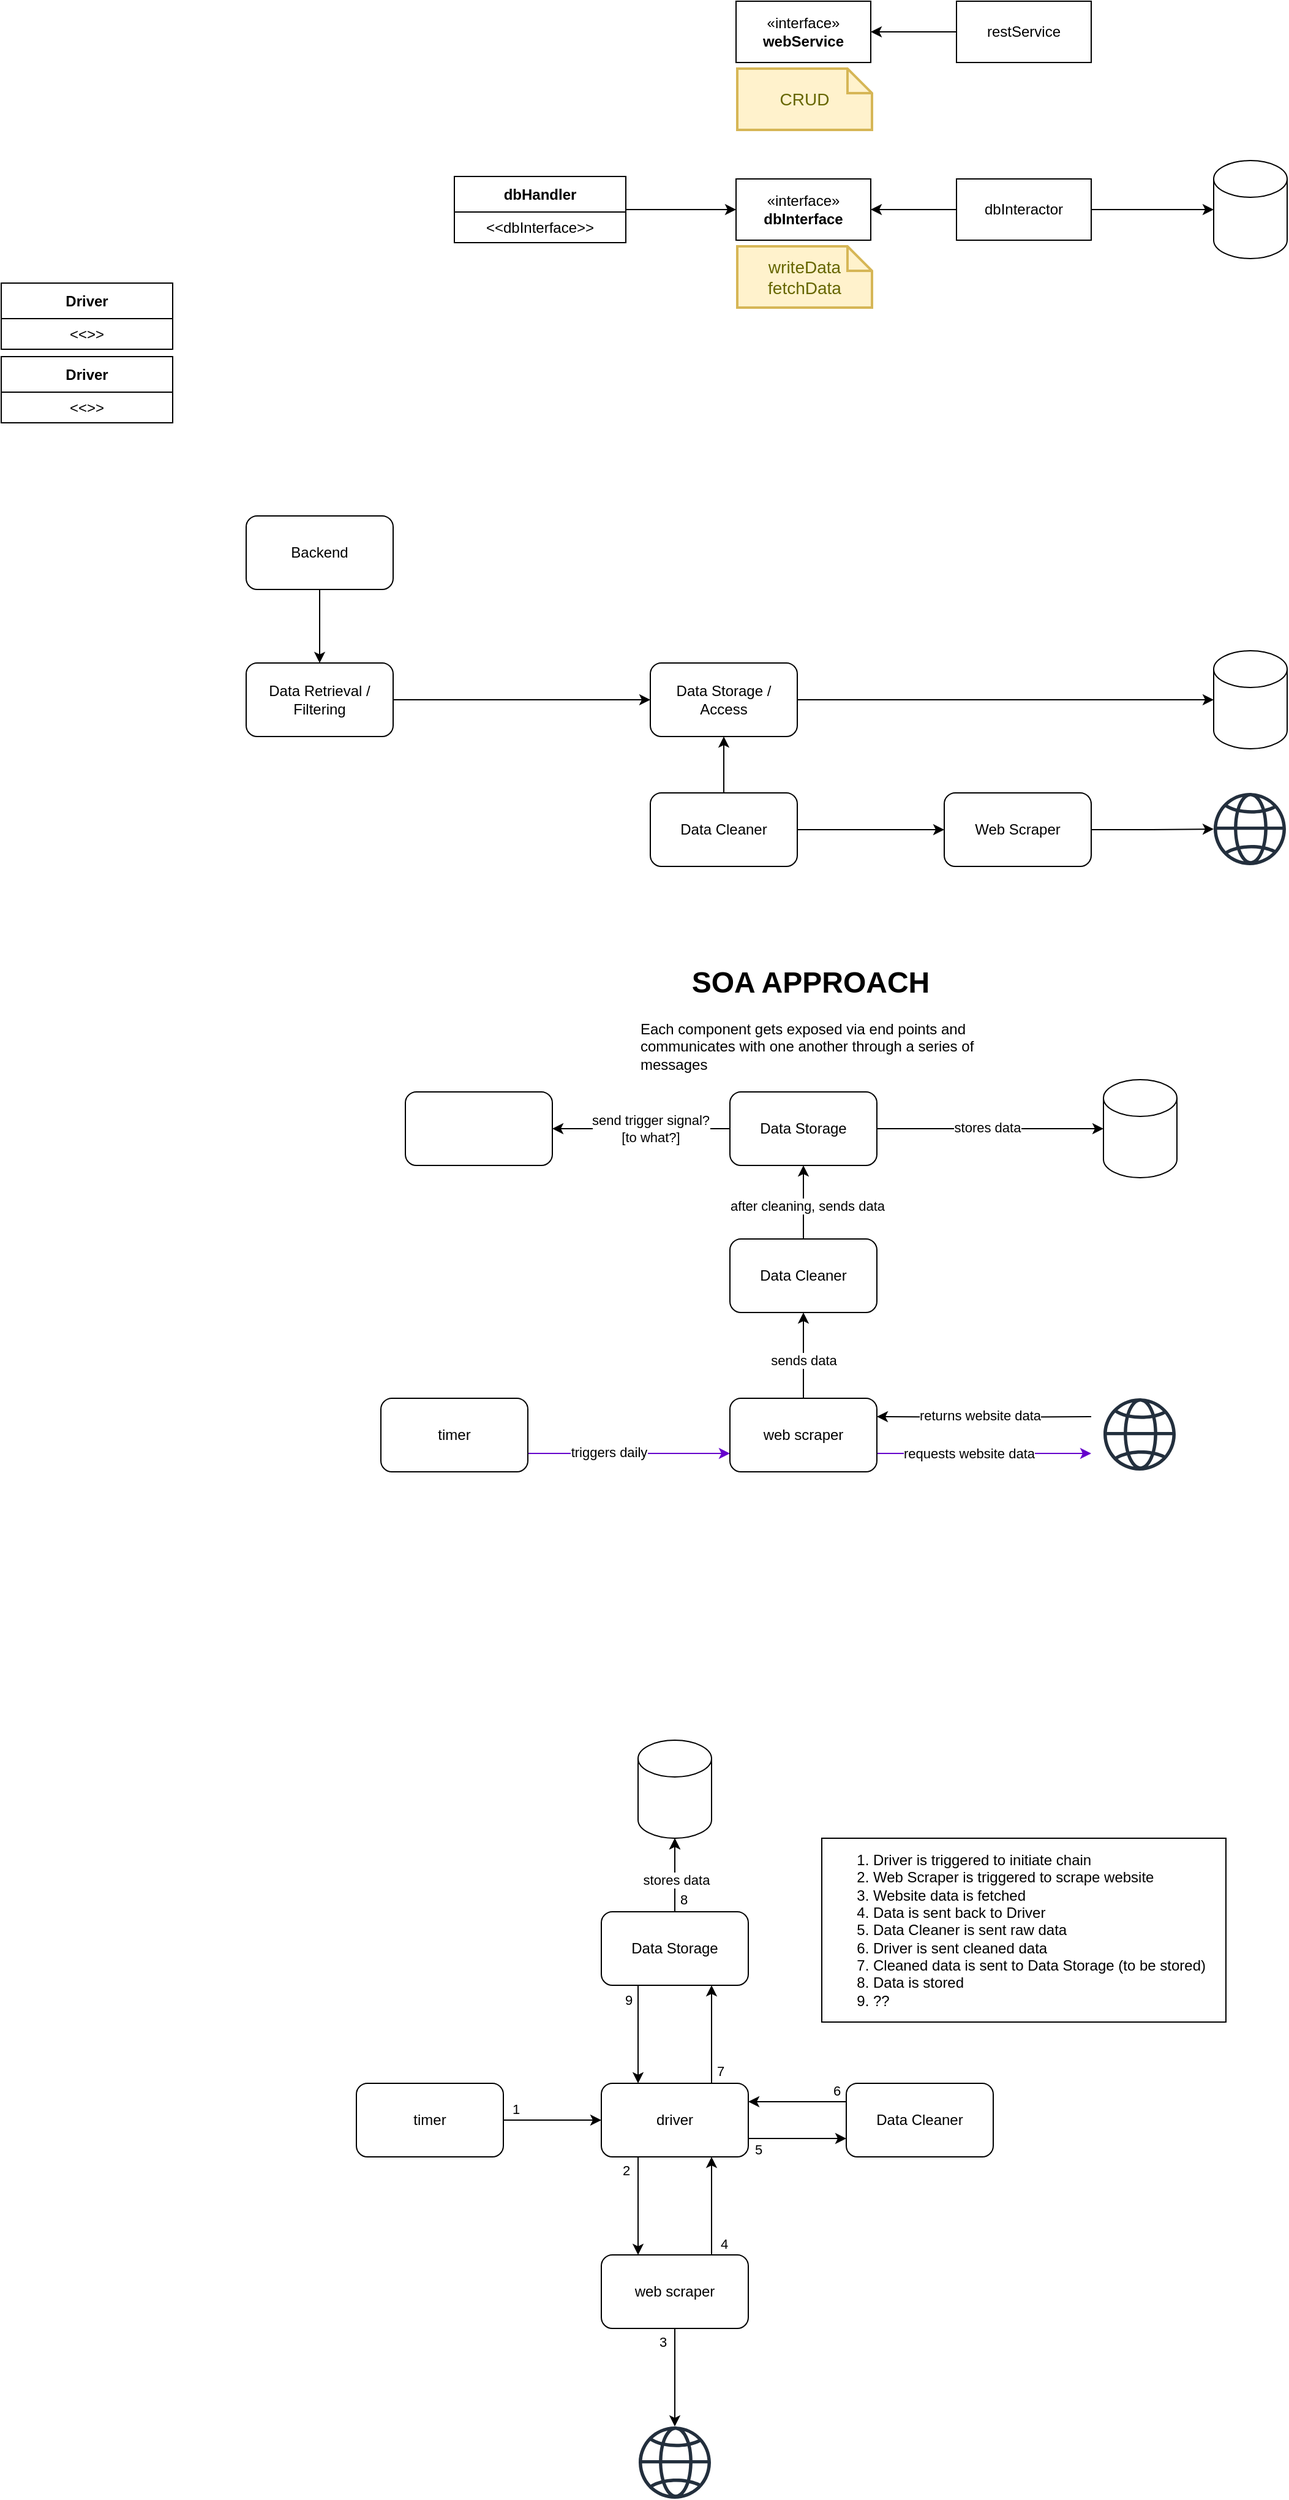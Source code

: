 <mxfile version="26.0.6" pages="3">
  <diagram name="Rough Work" id="9ZS23o5Lgt0_xyfYFd_S">
    <mxGraphModel dx="1434" dy="785" grid="1" gridSize="10" guides="1" tooltips="1" connect="1" arrows="1" fold="1" page="1" pageScale="1" pageWidth="1169" pageHeight="827" math="0" shadow="0">
      <root>
        <mxCell id="0" />
        <mxCell id="1" parent="0" />
        <mxCell id="pvLlDoTduh4TeLy9FZD7-2" value="" style="shape=cylinder3;whiteSpace=wrap;html=1;boundedLbl=1;backgroundOutline=1;size=15;" parent="1" vertex="1">
          <mxGeometry x="1020" y="200" width="60" height="80" as="geometry" />
        </mxCell>
        <mxCell id="pvLlDoTduh4TeLy9FZD7-3" value="«interface»&lt;br&gt;&lt;b&gt;dbInterface&lt;/b&gt;" style="html=1;whiteSpace=wrap;" parent="1" vertex="1">
          <mxGeometry x="630" y="215" width="110" height="50" as="geometry" />
        </mxCell>
        <mxCell id="pvLlDoTduh4TeLy9FZD7-7" style="edgeStyle=orthogonalEdgeStyle;rounded=0;orthogonalLoop=1;jettySize=auto;html=1;" parent="1" source="pvLlDoTduh4TeLy9FZD7-4" target="pvLlDoTduh4TeLy9FZD7-2" edge="1">
          <mxGeometry relative="1" as="geometry" />
        </mxCell>
        <mxCell id="pvLlDoTduh4TeLy9FZD7-8" style="edgeStyle=orthogonalEdgeStyle;rounded=0;orthogonalLoop=1;jettySize=auto;html=1;" parent="1" source="pvLlDoTduh4TeLy9FZD7-4" target="pvLlDoTduh4TeLy9FZD7-3" edge="1">
          <mxGeometry relative="1" as="geometry" />
        </mxCell>
        <mxCell id="pvLlDoTduh4TeLy9FZD7-4" value="dbInteractor" style="html=1;whiteSpace=wrap;" parent="1" vertex="1">
          <mxGeometry x="810" y="215" width="110" height="50" as="geometry" />
        </mxCell>
        <mxCell id="pvLlDoTduh4TeLy9FZD7-10" value="writeData&lt;div&gt;fetchData&lt;/div&gt;" style="shape=note;strokeWidth=2;fontSize=14;size=20;whiteSpace=wrap;html=1;fillColor=#fff2cc;strokeColor=#d6b656;fontColor=#666600;" parent="1" vertex="1">
          <mxGeometry x="631" y="270" width="110" height="50" as="geometry" />
        </mxCell>
        <mxCell id="pvLlDoTduh4TeLy9FZD7-12" value="«interface»&lt;br&gt;&lt;b&gt;webService&lt;/b&gt;" style="html=1;whiteSpace=wrap;" parent="1" vertex="1">
          <mxGeometry x="630" y="70" width="110" height="50" as="geometry" />
        </mxCell>
        <mxCell id="pvLlDoTduh4TeLy9FZD7-16" style="edgeStyle=orthogonalEdgeStyle;rounded=0;orthogonalLoop=1;jettySize=auto;html=1;" parent="1" source="pvLlDoTduh4TeLy9FZD7-15" target="pvLlDoTduh4TeLy9FZD7-12" edge="1">
          <mxGeometry relative="1" as="geometry" />
        </mxCell>
        <mxCell id="pvLlDoTduh4TeLy9FZD7-15" value="restService" style="html=1;whiteSpace=wrap;" parent="1" vertex="1">
          <mxGeometry x="810" y="70" width="110" height="50" as="geometry" />
        </mxCell>
        <mxCell id="pvLlDoTduh4TeLy9FZD7-17" value="CRUD" style="shape=note;strokeWidth=2;fontSize=14;size=20;whiteSpace=wrap;html=1;fillColor=#fff2cc;strokeColor=#d6b656;fontColor=#666600;" parent="1" vertex="1">
          <mxGeometry x="631" y="125" width="110" height="50" as="geometry" />
        </mxCell>
        <mxCell id="wnh7JDFZamDMv24RM5yd-7" style="edgeStyle=orthogonalEdgeStyle;rounded=0;orthogonalLoop=1;jettySize=auto;html=1;entryX=0;entryY=0.5;entryDx=0;entryDy=0;" parent="1" source="wnh7JDFZamDMv24RM5yd-2" target="pvLlDoTduh4TeLy9FZD7-3" edge="1">
          <mxGeometry relative="1" as="geometry" />
        </mxCell>
        <mxCell id="wnh7JDFZamDMv24RM5yd-2" value="dbHandler" style="swimlane;fontStyle=1;align=center;verticalAlign=middle;childLayout=stackLayout;horizontal=1;startSize=29;horizontalStack=0;resizeParent=1;resizeParentMax=0;resizeLast=0;collapsible=0;marginBottom=0;html=1;whiteSpace=wrap;" parent="1" vertex="1">
          <mxGeometry x="400" y="213" width="140" height="54" as="geometry" />
        </mxCell>
        <mxCell id="wnh7JDFZamDMv24RM5yd-3" value="&amp;lt;&amp;lt;dbInterface&amp;gt;&amp;gt;" style="text;html=1;strokeColor=none;fillColor=none;align=center;verticalAlign=middle;spacingLeft=4;spacingRight=4;overflow=hidden;rotatable=0;points=[[0,0.5],[1,0.5]];portConstraint=eastwest;whiteSpace=wrap;" parent="wnh7JDFZamDMv24RM5yd-2" vertex="1">
          <mxGeometry y="29" width="140" height="25" as="geometry" />
        </mxCell>
        <mxCell id="wnh7JDFZamDMv24RM5yd-8" value="Driver" style="swimlane;fontStyle=1;align=center;verticalAlign=middle;childLayout=stackLayout;horizontal=1;startSize=29;horizontalStack=0;resizeParent=1;resizeParentMax=0;resizeLast=0;collapsible=0;marginBottom=0;html=1;whiteSpace=wrap;" parent="1" vertex="1">
          <mxGeometry x="30" y="360" width="140" height="54" as="geometry" />
        </mxCell>
        <mxCell id="wnh7JDFZamDMv24RM5yd-9" value="&amp;lt;&amp;lt;&amp;gt;&amp;gt;" style="text;html=1;strokeColor=none;fillColor=none;align=center;verticalAlign=middle;spacingLeft=4;spacingRight=4;overflow=hidden;rotatable=0;points=[[0,0.5],[1,0.5]];portConstraint=eastwest;whiteSpace=wrap;" parent="wnh7JDFZamDMv24RM5yd-8" vertex="1">
          <mxGeometry y="29" width="140" height="25" as="geometry" />
        </mxCell>
        <mxCell id="wnh7JDFZamDMv24RM5yd-11" value="Driver" style="swimlane;fontStyle=1;align=center;verticalAlign=middle;childLayout=stackLayout;horizontal=1;startSize=29;horizontalStack=0;resizeParent=1;resizeParentMax=0;resizeLast=0;collapsible=0;marginBottom=0;html=1;whiteSpace=wrap;" parent="1" vertex="1">
          <mxGeometry x="30" y="300" width="140" height="54" as="geometry" />
        </mxCell>
        <mxCell id="wnh7JDFZamDMv24RM5yd-12" value="&amp;lt;&amp;lt;&amp;gt;&amp;gt;" style="text;html=1;strokeColor=none;fillColor=none;align=center;verticalAlign=middle;spacingLeft=4;spacingRight=4;overflow=hidden;rotatable=0;points=[[0,0.5],[1,0.5]];portConstraint=eastwest;whiteSpace=wrap;" parent="wnh7JDFZamDMv24RM5yd-11" vertex="1">
          <mxGeometry y="29" width="140" height="25" as="geometry" />
        </mxCell>
        <mxCell id="wnh7JDFZamDMv24RM5yd-15" style="edgeStyle=orthogonalEdgeStyle;rounded=0;orthogonalLoop=1;jettySize=auto;html=1;" parent="1" source="wnh7JDFZamDMv24RM5yd-13" target="wnh7JDFZamDMv24RM5yd-14" edge="1">
          <mxGeometry relative="1" as="geometry" />
        </mxCell>
        <mxCell id="wnh7JDFZamDMv24RM5yd-13" value="Web Scraper" style="rounded=1;whiteSpace=wrap;html=1;" parent="1" vertex="1">
          <mxGeometry x="800" y="716" width="120" height="60" as="geometry" />
        </mxCell>
        <mxCell id="wnh7JDFZamDMv24RM5yd-14" value="" style="sketch=0;outlineConnect=0;fontColor=#232F3E;gradientColor=none;fillColor=#232F3D;strokeColor=none;dashed=0;verticalLabelPosition=bottom;verticalAlign=top;align=center;html=1;fontSize=12;fontStyle=0;aspect=fixed;pointerEvents=1;shape=mxgraph.aws4.globe;" parent="1" vertex="1">
          <mxGeometry x="1020" y="716" width="59" height="59" as="geometry" />
        </mxCell>
        <mxCell id="wnh7JDFZamDMv24RM5yd-18" style="edgeStyle=orthogonalEdgeStyle;rounded=0;orthogonalLoop=1;jettySize=auto;html=1;" parent="1" source="wnh7JDFZamDMv24RM5yd-16" target="wnh7JDFZamDMv24RM5yd-13" edge="1">
          <mxGeometry relative="1" as="geometry" />
        </mxCell>
        <mxCell id="wnh7JDFZamDMv24RM5yd-29" style="edgeStyle=orthogonalEdgeStyle;rounded=0;orthogonalLoop=1;jettySize=auto;html=1;" parent="1" source="wnh7JDFZamDMv24RM5yd-16" target="wnh7JDFZamDMv24RM5yd-19" edge="1">
          <mxGeometry relative="1" as="geometry" />
        </mxCell>
        <mxCell id="wnh7JDFZamDMv24RM5yd-16" value="Data Cleaner" style="rounded=1;whiteSpace=wrap;html=1;" parent="1" vertex="1">
          <mxGeometry x="560" y="716" width="120" height="60" as="geometry" />
        </mxCell>
        <mxCell id="wnh7JDFZamDMv24RM5yd-21" style="edgeStyle=orthogonalEdgeStyle;rounded=0;orthogonalLoop=1;jettySize=auto;html=1;" parent="1" source="wnh7JDFZamDMv24RM5yd-19" target="wnh7JDFZamDMv24RM5yd-20" edge="1">
          <mxGeometry relative="1" as="geometry" />
        </mxCell>
        <mxCell id="wnh7JDFZamDMv24RM5yd-19" value="Data Storage / Access" style="rounded=1;whiteSpace=wrap;html=1;" parent="1" vertex="1">
          <mxGeometry x="560" y="610" width="120" height="60" as="geometry" />
        </mxCell>
        <mxCell id="wnh7JDFZamDMv24RM5yd-20" value="" style="shape=cylinder3;whiteSpace=wrap;html=1;boundedLbl=1;backgroundOutline=1;size=15;" parent="1" vertex="1">
          <mxGeometry x="1020" y="600" width="60" height="80" as="geometry" />
        </mxCell>
        <mxCell id="wnh7JDFZamDMv24RM5yd-27" style="edgeStyle=orthogonalEdgeStyle;rounded=0;orthogonalLoop=1;jettySize=auto;html=1;" parent="1" source="wnh7JDFZamDMv24RM5yd-23" target="wnh7JDFZamDMv24RM5yd-19" edge="1">
          <mxGeometry relative="1" as="geometry" />
        </mxCell>
        <mxCell id="wnh7JDFZamDMv24RM5yd-23" value="Data Retrieval / Filtering" style="rounded=1;whiteSpace=wrap;html=1;" parent="1" vertex="1">
          <mxGeometry x="230" y="610" width="120" height="60" as="geometry" />
        </mxCell>
        <mxCell id="wnh7JDFZamDMv24RM5yd-30" style="edgeStyle=orthogonalEdgeStyle;rounded=0;orthogonalLoop=1;jettySize=auto;html=1;" parent="1" source="wnh7JDFZamDMv24RM5yd-25" target="wnh7JDFZamDMv24RM5yd-23" edge="1">
          <mxGeometry relative="1" as="geometry" />
        </mxCell>
        <mxCell id="wnh7JDFZamDMv24RM5yd-25" value="Backend" style="rounded=1;whiteSpace=wrap;html=1;" parent="1" vertex="1">
          <mxGeometry x="230" y="490" width="120" height="60" as="geometry" />
        </mxCell>
        <mxCell id="UjPhsIryTEoFKaCqV9-1-13" style="edgeStyle=orthogonalEdgeStyle;rounded=0;orthogonalLoop=1;jettySize=auto;html=1;exitX=1;exitY=0.75;exitDx=0;exitDy=0;entryX=0;entryY=0.75;entryDx=0;entryDy=0;strokeColor=#6600CC;" parent="1" source="UjPhsIryTEoFKaCqV9-1-1" target="UjPhsIryTEoFKaCqV9-1-2" edge="1">
          <mxGeometry relative="1" as="geometry" />
        </mxCell>
        <mxCell id="UjPhsIryTEoFKaCqV9-1-14" value="triggers daily" style="edgeLabel;html=1;align=center;verticalAlign=middle;resizable=0;points=[];" parent="UjPhsIryTEoFKaCqV9-1-13" vertex="1" connectable="0">
          <mxGeometry x="-0.2" y="-1" relative="1" as="geometry">
            <mxPoint y="-2" as="offset" />
          </mxGeometry>
        </mxCell>
        <mxCell id="UjPhsIryTEoFKaCqV9-1-1" value="timer" style="rounded=1;whiteSpace=wrap;html=1;" parent="1" vertex="1">
          <mxGeometry x="340" y="1210" width="120" height="60" as="geometry" />
        </mxCell>
        <mxCell id="UjPhsIryTEoFKaCqV9-1-9" style="edgeStyle=orthogonalEdgeStyle;rounded=0;orthogonalLoop=1;jettySize=auto;html=1;exitX=1;exitY=0.75;exitDx=0;exitDy=0;strokeColor=#6600CC;" parent="1" source="UjPhsIryTEoFKaCqV9-1-2" edge="1">
          <mxGeometry relative="1" as="geometry">
            <mxPoint x="920" y="1255" as="targetPoint" />
          </mxGeometry>
        </mxCell>
        <mxCell id="UjPhsIryTEoFKaCqV9-1-10" value="&lt;span style=&quot;color: rgba(0, 0, 0, 0); font-family: monospace; font-size: 0px; text-align: start; background-color: rgb(251, 251, 251);&quot;&gt;%3CmxGraphModel%3E%3Croot%3E%3CmxCell%20id%3D%220%22%2F%3E%3CmxCell%20id%3D%221%22%20parent%3D%220%22%2F%3E%3CmxCell%20id%3D%222%22%20value%3D%22fetched%20data%20from%20website%22%20style%3D%22edgeLabel%3Bhtml%3D1%3Balign%3Dcenter%3BverticalAlign%3Dmiddle%3Bresizable%3D0%3Bpoints%3D%5B%5D%3B%22%20vertex%3D%221%22%20connectable%3D%220%22%20parent%3D%221%22%3E%3CmxGeometry%20x%3D%22792%22%20y%3D%22951%22%20as%3D%22geometry%22%2F%3E%3C%2FmxCell%3E%3C%2Froot%3E%3C%2FmxGraphModel%3E&lt;/span&gt;" style="edgeLabel;html=1;align=center;verticalAlign=middle;resizable=0;points=[];" parent="UjPhsIryTEoFKaCqV9-1-9" vertex="1" connectable="0">
          <mxGeometry x="-0.111" y="-1" relative="1" as="geometry">
            <mxPoint as="offset" />
          </mxGeometry>
        </mxCell>
        <mxCell id="UjPhsIryTEoFKaCqV9-1-11" value="requests website data" style="edgeLabel;html=1;align=center;verticalAlign=middle;resizable=0;points=[];" parent="UjPhsIryTEoFKaCqV9-1-9" vertex="1" connectable="0">
          <mxGeometry x="-0.145" y="-2" relative="1" as="geometry">
            <mxPoint y="-2" as="offset" />
          </mxGeometry>
        </mxCell>
        <mxCell id="UjPhsIryTEoFKaCqV9-1-16" style="edgeStyle=orthogonalEdgeStyle;rounded=0;orthogonalLoop=1;jettySize=auto;html=1;entryX=0.5;entryY=1;entryDx=0;entryDy=0;" parent="1" source="UjPhsIryTEoFKaCqV9-1-2" target="UjPhsIryTEoFKaCqV9-1-15" edge="1">
          <mxGeometry relative="1" as="geometry" />
        </mxCell>
        <mxCell id="UjPhsIryTEoFKaCqV9-1-17" value="sends data" style="edgeLabel;html=1;align=center;verticalAlign=middle;resizable=0;points=[];" parent="UjPhsIryTEoFKaCqV9-1-16" vertex="1" connectable="0">
          <mxGeometry x="-0.2" y="-1" relative="1" as="geometry">
            <mxPoint x="-1" y="-3" as="offset" />
          </mxGeometry>
        </mxCell>
        <mxCell id="UjPhsIryTEoFKaCqV9-1-2" value="web scraper" style="rounded=1;whiteSpace=wrap;html=1;" parent="1" vertex="1">
          <mxGeometry x="625" y="1210" width="120" height="60" as="geometry" />
        </mxCell>
        <mxCell id="UjPhsIryTEoFKaCqV9-1-8" style="edgeStyle=orthogonalEdgeStyle;rounded=0;orthogonalLoop=1;jettySize=auto;html=1;entryX=1;entryY=0.25;entryDx=0;entryDy=0;" parent="1" target="UjPhsIryTEoFKaCqV9-1-2" edge="1">
          <mxGeometry relative="1" as="geometry">
            <mxPoint x="920" y="1225" as="sourcePoint" />
          </mxGeometry>
        </mxCell>
        <mxCell id="UjPhsIryTEoFKaCqV9-1-12" value="returns website data" style="edgeLabel;html=1;align=center;verticalAlign=middle;resizable=0;points=[];" parent="UjPhsIryTEoFKaCqV9-1-8" vertex="1" connectable="0">
          <mxGeometry x="0.031" y="-1" relative="1" as="geometry">
            <mxPoint x="-1" as="offset" />
          </mxGeometry>
        </mxCell>
        <mxCell id="UjPhsIryTEoFKaCqV9-1-5" value="" style="sketch=0;outlineConnect=0;fontColor=#232F3E;gradientColor=none;fillColor=#232F3D;strokeColor=none;dashed=0;verticalLabelPosition=bottom;verticalAlign=top;align=center;html=1;fontSize=12;fontStyle=0;aspect=fixed;pointerEvents=1;shape=mxgraph.aws4.globe;" parent="1" vertex="1">
          <mxGeometry x="930" y="1210" width="59" height="59" as="geometry" />
        </mxCell>
        <mxCell id="UjPhsIryTEoFKaCqV9-1-19" style="edgeStyle=orthogonalEdgeStyle;rounded=0;orthogonalLoop=1;jettySize=auto;html=1;" parent="1" source="UjPhsIryTEoFKaCqV9-1-15" target="UjPhsIryTEoFKaCqV9-1-18" edge="1">
          <mxGeometry relative="1" as="geometry" />
        </mxCell>
        <mxCell id="UjPhsIryTEoFKaCqV9-1-20" value="after cleaning, sends data" style="edgeLabel;html=1;align=center;verticalAlign=middle;resizable=0;points=[];" parent="UjPhsIryTEoFKaCqV9-1-19" vertex="1" connectable="0">
          <mxGeometry x="-0.1" y="-3" relative="1" as="geometry">
            <mxPoint as="offset" />
          </mxGeometry>
        </mxCell>
        <mxCell id="UjPhsIryTEoFKaCqV9-1-15" value="Data Cleaner" style="rounded=1;whiteSpace=wrap;html=1;" parent="1" vertex="1">
          <mxGeometry x="625" y="1080" width="120" height="60" as="geometry" />
        </mxCell>
        <mxCell id="UjPhsIryTEoFKaCqV9-1-25" style="edgeStyle=orthogonalEdgeStyle;rounded=0;orthogonalLoop=1;jettySize=auto;html=1;" parent="1" source="UjPhsIryTEoFKaCqV9-1-18" target="UjPhsIryTEoFKaCqV9-1-24" edge="1">
          <mxGeometry relative="1" as="geometry" />
        </mxCell>
        <mxCell id="UjPhsIryTEoFKaCqV9-1-26" value="send trigger signal?&lt;div&gt;[to what?]&lt;/div&gt;" style="edgeLabel;html=1;align=center;verticalAlign=middle;resizable=0;points=[];" parent="UjPhsIryTEoFKaCqV9-1-25" vertex="1" connectable="0">
          <mxGeometry x="0.172" y="-1" relative="1" as="geometry">
            <mxPoint x="20" y="1" as="offset" />
          </mxGeometry>
        </mxCell>
        <mxCell id="UjPhsIryTEoFKaCqV9-1-18" value="Data Storage" style="rounded=1;whiteSpace=wrap;html=1;" parent="1" vertex="1">
          <mxGeometry x="625" y="960" width="120" height="60" as="geometry" />
        </mxCell>
        <mxCell id="UjPhsIryTEoFKaCqV9-1-21" value="" style="shape=cylinder3;whiteSpace=wrap;html=1;boundedLbl=1;backgroundOutline=1;size=15;" parent="1" vertex="1">
          <mxGeometry x="930" y="950" width="60" height="80" as="geometry" />
        </mxCell>
        <mxCell id="UjPhsIryTEoFKaCqV9-1-22" style="edgeStyle=orthogonalEdgeStyle;rounded=0;orthogonalLoop=1;jettySize=auto;html=1;entryX=0;entryY=0.5;entryDx=0;entryDy=0;entryPerimeter=0;" parent="1" source="UjPhsIryTEoFKaCqV9-1-18" target="UjPhsIryTEoFKaCqV9-1-21" edge="1">
          <mxGeometry relative="1" as="geometry" />
        </mxCell>
        <mxCell id="UjPhsIryTEoFKaCqV9-1-23" value="stores data" style="edgeLabel;html=1;align=center;verticalAlign=middle;resizable=0;points=[];" parent="UjPhsIryTEoFKaCqV9-1-22" vertex="1" connectable="0">
          <mxGeometry x="-0.178" y="-1" relative="1" as="geometry">
            <mxPoint x="14" y="-2" as="offset" />
          </mxGeometry>
        </mxCell>
        <mxCell id="UjPhsIryTEoFKaCqV9-1-24" value="" style="rounded=1;whiteSpace=wrap;html=1;" parent="1" vertex="1">
          <mxGeometry x="360" y="960" width="120" height="60" as="geometry" />
        </mxCell>
        <mxCell id="UjPhsIryTEoFKaCqV9-1-30" value="&lt;h1 style=&quot;text-align: center; margin-top: 0px;&quot;&gt;&lt;span style=&quot;background-color: transparent; color: light-dark(rgb(0, 0, 0), rgb(255, 255, 255));&quot;&gt;SOA APPROACH&lt;/span&gt;&lt;/h1&gt;&lt;div&gt;&lt;span style=&quot;background-color: transparent; color: light-dark(rgb(0, 0, 0), rgb(255, 255, 255));&quot;&gt;Each component gets exposed via end points and communicates with one another through a series of messages&lt;/span&gt;&lt;/div&gt;" style="text;html=1;whiteSpace=wrap;overflow=hidden;rounded=0;" parent="1" vertex="1">
          <mxGeometry x="550" y="850" width="280" height="100" as="geometry" />
        </mxCell>
        <mxCell id="8GGnZ0VSAucIYuOd7a1e-26" style="edgeStyle=orthogonalEdgeStyle;rounded=0;orthogonalLoop=1;jettySize=auto;html=1;entryX=0;entryY=0.5;entryDx=0;entryDy=0;" edge="1" parent="1" source="8GGnZ0VSAucIYuOd7a1e-4" target="8GGnZ0VSAucIYuOd7a1e-24">
          <mxGeometry relative="1" as="geometry" />
        </mxCell>
        <mxCell id="8GGnZ0VSAucIYuOd7a1e-27" value="1" style="edgeLabel;html=1;align=center;verticalAlign=middle;resizable=0;points=[];" vertex="1" connectable="0" parent="8GGnZ0VSAucIYuOd7a1e-26">
          <mxGeometry x="-0.15" y="3" relative="1" as="geometry">
            <mxPoint x="-24" y="-6" as="offset" />
          </mxGeometry>
        </mxCell>
        <mxCell id="8GGnZ0VSAucIYuOd7a1e-4" value="timer" style="rounded=1;whiteSpace=wrap;html=1;" vertex="1" parent="1">
          <mxGeometry x="320" y="1769" width="120" height="60" as="geometry" />
        </mxCell>
        <mxCell id="8GGnZ0VSAucIYuOd7a1e-29" style="edgeStyle=orthogonalEdgeStyle;rounded=0;orthogonalLoop=1;jettySize=auto;html=1;exitX=0.75;exitY=0;exitDx=0;exitDy=0;entryX=0.75;entryY=1;entryDx=0;entryDy=0;" edge="1" parent="1" source="8GGnZ0VSAucIYuOd7a1e-10" target="8GGnZ0VSAucIYuOd7a1e-24">
          <mxGeometry relative="1" as="geometry" />
        </mxCell>
        <mxCell id="8GGnZ0VSAucIYuOd7a1e-35" value="4" style="edgeLabel;html=1;align=center;verticalAlign=middle;resizable=0;points=[];" vertex="1" connectable="0" parent="8GGnZ0VSAucIYuOd7a1e-29">
          <mxGeometry x="0.1" y="-1" relative="1" as="geometry">
            <mxPoint x="9" y="35" as="offset" />
          </mxGeometry>
        </mxCell>
        <mxCell id="8GGnZ0VSAucIYuOd7a1e-42" style="edgeStyle=orthogonalEdgeStyle;rounded=0;orthogonalLoop=1;jettySize=auto;html=1;" edge="1" parent="1" source="8GGnZ0VSAucIYuOd7a1e-10" target="8GGnZ0VSAucIYuOd7a1e-13">
          <mxGeometry relative="1" as="geometry" />
        </mxCell>
        <mxCell id="8GGnZ0VSAucIYuOd7a1e-45" value="3" style="edgeLabel;html=1;align=center;verticalAlign=middle;resizable=0;points=[];" vertex="1" connectable="0" parent="8GGnZ0VSAucIYuOd7a1e-42">
          <mxGeometry x="-0.1" y="-1" relative="1" as="geometry">
            <mxPoint x="-9" y="-25" as="offset" />
          </mxGeometry>
        </mxCell>
        <mxCell id="8GGnZ0VSAucIYuOd7a1e-10" value="web scraper" style="rounded=1;whiteSpace=wrap;html=1;" vertex="1" parent="1">
          <mxGeometry x="520" y="1909" width="120" height="60" as="geometry" />
        </mxCell>
        <mxCell id="8GGnZ0VSAucIYuOd7a1e-13" value="" style="sketch=0;outlineConnect=0;fontColor=#232F3E;gradientColor=none;fillColor=#232F3D;strokeColor=none;dashed=0;verticalLabelPosition=bottom;verticalAlign=top;align=center;html=1;fontSize=12;fontStyle=0;aspect=fixed;pointerEvents=1;shape=mxgraph.aws4.globe;" vertex="1" parent="1">
          <mxGeometry x="550.5" y="2049" width="59" height="59" as="geometry" />
        </mxCell>
        <mxCell id="8GGnZ0VSAucIYuOd7a1e-31" style="edgeStyle=orthogonalEdgeStyle;rounded=0;orthogonalLoop=1;jettySize=auto;html=1;exitX=0;exitY=0.25;exitDx=0;exitDy=0;entryX=1;entryY=0.25;entryDx=0;entryDy=0;" edge="1" parent="1" source="8GGnZ0VSAucIYuOd7a1e-16" target="8GGnZ0VSAucIYuOd7a1e-24">
          <mxGeometry relative="1" as="geometry" />
        </mxCell>
        <mxCell id="8GGnZ0VSAucIYuOd7a1e-38" value="6" style="edgeLabel;html=1;align=center;verticalAlign=middle;resizable=0;points=[];" vertex="1" connectable="0" parent="8GGnZ0VSAucIYuOd7a1e-31">
          <mxGeometry x="-0.725" relative="1" as="geometry">
            <mxPoint x="3" y="-9" as="offset" />
          </mxGeometry>
        </mxCell>
        <mxCell id="8GGnZ0VSAucIYuOd7a1e-16" value="Data Cleaner" style="rounded=1;whiteSpace=wrap;html=1;" vertex="1" parent="1">
          <mxGeometry x="720" y="1769" width="120" height="60" as="geometry" />
        </mxCell>
        <mxCell id="8GGnZ0VSAucIYuOd7a1e-32" style="edgeStyle=orthogonalEdgeStyle;rounded=0;orthogonalLoop=1;jettySize=auto;html=1;exitX=0.25;exitY=1;exitDx=0;exitDy=0;entryX=0.25;entryY=0;entryDx=0;entryDy=0;" edge="1" parent="1" source="8GGnZ0VSAucIYuOd7a1e-19" target="8GGnZ0VSAucIYuOd7a1e-24">
          <mxGeometry relative="1" as="geometry" />
        </mxCell>
        <mxCell id="8GGnZ0VSAucIYuOd7a1e-46" value="9" style="edgeLabel;html=1;align=center;verticalAlign=middle;resizable=0;points=[];" vertex="1" connectable="0" parent="8GGnZ0VSAucIYuOd7a1e-32">
          <mxGeometry x="-0.7" y="4" relative="1" as="geometry">
            <mxPoint x="-12" as="offset" />
          </mxGeometry>
        </mxCell>
        <mxCell id="8GGnZ0VSAucIYuOd7a1e-41" value="" style="edgeStyle=orthogonalEdgeStyle;rounded=0;orthogonalLoop=1;jettySize=auto;html=1;" edge="1" parent="1" source="8GGnZ0VSAucIYuOd7a1e-19" target="8GGnZ0VSAucIYuOd7a1e-20">
          <mxGeometry relative="1" as="geometry" />
        </mxCell>
        <mxCell id="8GGnZ0VSAucIYuOd7a1e-19" value="Data Storage" style="rounded=1;whiteSpace=wrap;html=1;" vertex="1" parent="1">
          <mxGeometry x="520" y="1629" width="120" height="60" as="geometry" />
        </mxCell>
        <mxCell id="8GGnZ0VSAucIYuOd7a1e-20" value="" style="shape=cylinder3;whiteSpace=wrap;html=1;boundedLbl=1;backgroundOutline=1;size=15;" vertex="1" parent="1">
          <mxGeometry x="550" y="1489" width="60" height="80" as="geometry" />
        </mxCell>
        <mxCell id="8GGnZ0VSAucIYuOd7a1e-21" style="edgeStyle=orthogonalEdgeStyle;rounded=0;orthogonalLoop=1;jettySize=auto;html=1;entryX=0.5;entryY=1;entryDx=0;entryDy=0;entryPerimeter=0;" edge="1" parent="1" source="8GGnZ0VSAucIYuOd7a1e-19" target="8GGnZ0VSAucIYuOd7a1e-20">
          <mxGeometry relative="1" as="geometry" />
        </mxCell>
        <mxCell id="8GGnZ0VSAucIYuOd7a1e-22" value="stores data" style="edgeLabel;html=1;align=center;verticalAlign=middle;resizable=0;points=[];" vertex="1" connectable="0" parent="8GGnZ0VSAucIYuOd7a1e-21">
          <mxGeometry x="-0.178" y="-1" relative="1" as="geometry">
            <mxPoint y="-2" as="offset" />
          </mxGeometry>
        </mxCell>
        <mxCell id="8GGnZ0VSAucIYuOd7a1e-28" style="edgeStyle=orthogonalEdgeStyle;rounded=0;orthogonalLoop=1;jettySize=auto;html=1;exitX=0.25;exitY=1;exitDx=0;exitDy=0;entryX=0.25;entryY=0;entryDx=0;entryDy=0;" edge="1" parent="1" source="8GGnZ0VSAucIYuOd7a1e-24" target="8GGnZ0VSAucIYuOd7a1e-10">
          <mxGeometry relative="1" as="geometry" />
        </mxCell>
        <mxCell id="8GGnZ0VSAucIYuOd7a1e-34" value="2" style="edgeLabel;html=1;align=center;verticalAlign=middle;resizable=0;points=[];" vertex="1" connectable="0" parent="8GGnZ0VSAucIYuOd7a1e-28">
          <mxGeometry x="-0.125" y="1" relative="1" as="geometry">
            <mxPoint x="-11" y="-24" as="offset" />
          </mxGeometry>
        </mxCell>
        <mxCell id="8GGnZ0VSAucIYuOd7a1e-30" style="edgeStyle=orthogonalEdgeStyle;rounded=0;orthogonalLoop=1;jettySize=auto;html=1;exitX=1;exitY=0.75;exitDx=0;exitDy=0;entryX=0;entryY=0.75;entryDx=0;entryDy=0;" edge="1" parent="1" source="8GGnZ0VSAucIYuOd7a1e-24" target="8GGnZ0VSAucIYuOd7a1e-16">
          <mxGeometry relative="1" as="geometry" />
        </mxCell>
        <mxCell id="8GGnZ0VSAucIYuOd7a1e-37" value="5" style="edgeLabel;html=1;align=center;verticalAlign=middle;resizable=0;points=[];" vertex="1" connectable="0" parent="8GGnZ0VSAucIYuOd7a1e-30">
          <mxGeometry x="-0.125" relative="1" as="geometry">
            <mxPoint x="-27" y="9" as="offset" />
          </mxGeometry>
        </mxCell>
        <mxCell id="8GGnZ0VSAucIYuOd7a1e-33" style="edgeStyle=orthogonalEdgeStyle;rounded=0;orthogonalLoop=1;jettySize=auto;html=1;exitX=0.75;exitY=0;exitDx=0;exitDy=0;entryX=0.75;entryY=1;entryDx=0;entryDy=0;" edge="1" parent="1" source="8GGnZ0VSAucIYuOd7a1e-24" target="8GGnZ0VSAucIYuOd7a1e-19">
          <mxGeometry relative="1" as="geometry" />
        </mxCell>
        <mxCell id="8GGnZ0VSAucIYuOd7a1e-39" value="7" style="edgeLabel;html=1;align=center;verticalAlign=middle;resizable=0;points=[];" vertex="1" connectable="0" parent="8GGnZ0VSAucIYuOd7a1e-33">
          <mxGeometry x="-0.6" y="1" relative="1" as="geometry">
            <mxPoint x="8" y="6" as="offset" />
          </mxGeometry>
        </mxCell>
        <mxCell id="8GGnZ0VSAucIYuOd7a1e-24" value="driver" style="rounded=1;whiteSpace=wrap;html=1;" vertex="1" parent="1">
          <mxGeometry x="520" y="1769" width="120" height="60" as="geometry" />
        </mxCell>
        <mxCell id="8GGnZ0VSAucIYuOd7a1e-40" value="8" style="edgeLabel;html=1;align=center;verticalAlign=middle;resizable=0;points=[];" vertex="1" connectable="0" parent="1">
          <mxGeometry x="677" y="1688" as="geometry">
            <mxPoint x="-90" y="-69" as="offset" />
          </mxGeometry>
        </mxCell>
        <mxCell id="8GGnZ0VSAucIYuOd7a1e-44" value="&lt;ol&gt;&lt;li&gt;Driver is triggered to initiate chain&amp;nbsp;&lt;/li&gt;&lt;li&gt;Web Scraper is triggered to scrape website&lt;/li&gt;&lt;li&gt;Website data is fetched&lt;/li&gt;&lt;li&gt;Data is sent back to Driver&lt;/li&gt;&lt;li&gt;Data Cleaner is sent raw data&lt;/li&gt;&lt;li&gt;Driver is sent cleaned data&lt;/li&gt;&lt;li&gt;Cleaned data is sent to Data Storage (to be stored)&lt;/li&gt;&lt;li&gt;Data is stored&lt;/li&gt;&lt;li&gt;??&lt;/li&gt;&lt;/ol&gt;" style="rounded=0;whiteSpace=wrap;html=1;align=left;" vertex="1" parent="1">
          <mxGeometry x="700" y="1569" width="330" height="150" as="geometry" />
        </mxCell>
      </root>
    </mxGraphModel>
  </diagram>
  <diagram id="vUYAvi8ifyKZbKoWV5UL" name="Component Diagram">
    <mxGraphModel dx="1434" dy="-42" grid="1" gridSize="10" guides="1" tooltips="1" connect="1" arrows="1" fold="1" page="1" pageScale="1" pageWidth="1169" pageHeight="827" math="0" shadow="0">
      <root>
        <mxCell id="0" />
        <mxCell id="1" parent="0" />
        <mxCell id="Am3y6pYVecC6CG690NjN-1" style="edgeStyle=orthogonalEdgeStyle;rounded=0;orthogonalLoop=1;jettySize=auto;html=1;entryX=0;entryY=0.5;entryDx=0;entryDy=0;" edge="1" parent="1" source="Am3y6pYVecC6CG690NjN-3" target="Am3y6pYVecC6CG690NjN-26">
          <mxGeometry relative="1" as="geometry" />
        </mxCell>
        <mxCell id="Am3y6pYVecC6CG690NjN-2" value="1" style="edgeLabel;html=1;align=center;verticalAlign=middle;resizable=0;points=[];" vertex="1" connectable="0" parent="Am3y6pYVecC6CG690NjN-1">
          <mxGeometry x="-0.15" y="3" relative="1" as="geometry">
            <mxPoint x="-24" y="-6" as="offset" />
          </mxGeometry>
        </mxCell>
        <mxCell id="Am3y6pYVecC6CG690NjN-3" value="timer" style="rounded=1;whiteSpace=wrap;html=1;" vertex="1" parent="1">
          <mxGeometry x="230" y="1160" width="120" height="60" as="geometry" />
        </mxCell>
        <mxCell id="Am3y6pYVecC6CG690NjN-4" style="edgeStyle=orthogonalEdgeStyle;rounded=0;orthogonalLoop=1;jettySize=auto;html=1;exitX=0.75;exitY=0;exitDx=0;exitDy=0;entryX=0.75;entryY=1;entryDx=0;entryDy=0;" edge="1" parent="1" source="Am3y6pYVecC6CG690NjN-8" target="Am3y6pYVecC6CG690NjN-26">
          <mxGeometry relative="1" as="geometry" />
        </mxCell>
        <mxCell id="Am3y6pYVecC6CG690NjN-5" value="4" style="edgeLabel;html=1;align=center;verticalAlign=middle;resizable=0;points=[];" vertex="1" connectable="0" parent="Am3y6pYVecC6CG690NjN-4">
          <mxGeometry x="0.1" y="-1" relative="1" as="geometry">
            <mxPoint x="9" y="35" as="offset" />
          </mxGeometry>
        </mxCell>
        <mxCell id="Am3y6pYVecC6CG690NjN-6" style="edgeStyle=orthogonalEdgeStyle;rounded=0;orthogonalLoop=1;jettySize=auto;html=1;" edge="1" parent="1" source="Am3y6pYVecC6CG690NjN-8" target="Am3y6pYVecC6CG690NjN-9">
          <mxGeometry relative="1" as="geometry" />
        </mxCell>
        <mxCell id="Am3y6pYVecC6CG690NjN-7" value="3" style="edgeLabel;html=1;align=center;verticalAlign=middle;resizable=0;points=[];" vertex="1" connectable="0" parent="Am3y6pYVecC6CG690NjN-6">
          <mxGeometry x="-0.1" y="-1" relative="1" as="geometry">
            <mxPoint x="-9" y="-25" as="offset" />
          </mxGeometry>
        </mxCell>
        <mxCell id="Am3y6pYVecC6CG690NjN-8" value="web scraper" style="rounded=1;whiteSpace=wrap;html=1;" vertex="1" parent="1">
          <mxGeometry x="430" y="1300" width="120" height="60" as="geometry" />
        </mxCell>
        <mxCell id="Am3y6pYVecC6CG690NjN-9" value="" style="sketch=0;outlineConnect=0;fontColor=#232F3E;gradientColor=none;fillColor=#232F3D;strokeColor=none;dashed=0;verticalLabelPosition=bottom;verticalAlign=top;align=center;html=1;fontSize=12;fontStyle=0;aspect=fixed;pointerEvents=1;shape=mxgraph.aws4.globe;" vertex="1" parent="1">
          <mxGeometry x="460.5" y="1440" width="59" height="59" as="geometry" />
        </mxCell>
        <mxCell id="Am3y6pYVecC6CG690NjN-10" style="edgeStyle=orthogonalEdgeStyle;rounded=0;orthogonalLoop=1;jettySize=auto;html=1;exitX=0;exitY=0.25;exitDx=0;exitDy=0;entryX=1;entryY=0.25;entryDx=0;entryDy=0;" edge="1" parent="1" source="Am3y6pYVecC6CG690NjN-12" target="Am3y6pYVecC6CG690NjN-26">
          <mxGeometry relative="1" as="geometry" />
        </mxCell>
        <mxCell id="Am3y6pYVecC6CG690NjN-11" value="6" style="edgeLabel;html=1;align=center;verticalAlign=middle;resizable=0;points=[];" vertex="1" connectable="0" parent="Am3y6pYVecC6CG690NjN-10">
          <mxGeometry x="-0.725" relative="1" as="geometry">
            <mxPoint x="3" y="-9" as="offset" />
          </mxGeometry>
        </mxCell>
        <mxCell id="Am3y6pYVecC6CG690NjN-12" value="Data Cleaner" style="rounded=1;whiteSpace=wrap;html=1;" vertex="1" parent="1">
          <mxGeometry x="630" y="1160" width="120" height="60" as="geometry" />
        </mxCell>
        <mxCell id="Am3y6pYVecC6CG690NjN-13" style="edgeStyle=orthogonalEdgeStyle;rounded=0;orthogonalLoop=1;jettySize=auto;html=1;exitX=0.25;exitY=1;exitDx=0;exitDy=0;entryX=0.25;entryY=0;entryDx=0;entryDy=0;" edge="1" parent="1" source="Am3y6pYVecC6CG690NjN-16" target="Am3y6pYVecC6CG690NjN-26">
          <mxGeometry relative="1" as="geometry" />
        </mxCell>
        <mxCell id="Am3y6pYVecC6CG690NjN-14" value="9" style="edgeLabel;html=1;align=center;verticalAlign=middle;resizable=0;points=[];" vertex="1" connectable="0" parent="Am3y6pYVecC6CG690NjN-13">
          <mxGeometry x="-0.7" y="4" relative="1" as="geometry">
            <mxPoint x="-12" as="offset" />
          </mxGeometry>
        </mxCell>
        <mxCell id="Am3y6pYVecC6CG690NjN-15" value="" style="edgeStyle=orthogonalEdgeStyle;rounded=0;orthogonalLoop=1;jettySize=auto;html=1;" edge="1" parent="1" source="Am3y6pYVecC6CG690NjN-16" target="Am3y6pYVecC6CG690NjN-17">
          <mxGeometry relative="1" as="geometry" />
        </mxCell>
        <mxCell id="Am3y6pYVecC6CG690NjN-16" value="Data Storage" style="rounded=1;whiteSpace=wrap;html=1;" vertex="1" parent="1">
          <mxGeometry x="430" y="1020" width="120" height="60" as="geometry" />
        </mxCell>
        <mxCell id="Am3y6pYVecC6CG690NjN-17" value="" style="shape=cylinder3;whiteSpace=wrap;html=1;boundedLbl=1;backgroundOutline=1;size=15;" vertex="1" parent="1">
          <mxGeometry x="460" y="880" width="60" height="80" as="geometry" />
        </mxCell>
        <mxCell id="Am3y6pYVecC6CG690NjN-18" style="edgeStyle=orthogonalEdgeStyle;rounded=0;orthogonalLoop=1;jettySize=auto;html=1;entryX=0.5;entryY=1;entryDx=0;entryDy=0;entryPerimeter=0;" edge="1" parent="1" source="Am3y6pYVecC6CG690NjN-16" target="Am3y6pYVecC6CG690NjN-17">
          <mxGeometry relative="1" as="geometry" />
        </mxCell>
        <mxCell id="Am3y6pYVecC6CG690NjN-19" value="stores data" style="edgeLabel;html=1;align=center;verticalAlign=middle;resizable=0;points=[];" vertex="1" connectable="0" parent="Am3y6pYVecC6CG690NjN-18">
          <mxGeometry x="-0.178" y="-1" relative="1" as="geometry">
            <mxPoint y="-2" as="offset" />
          </mxGeometry>
        </mxCell>
        <mxCell id="Am3y6pYVecC6CG690NjN-20" style="edgeStyle=orthogonalEdgeStyle;rounded=0;orthogonalLoop=1;jettySize=auto;html=1;exitX=0.25;exitY=1;exitDx=0;exitDy=0;entryX=0.25;entryY=0;entryDx=0;entryDy=0;" edge="1" parent="1" source="Am3y6pYVecC6CG690NjN-26" target="Am3y6pYVecC6CG690NjN-8">
          <mxGeometry relative="1" as="geometry" />
        </mxCell>
        <mxCell id="Am3y6pYVecC6CG690NjN-21" value="2" style="edgeLabel;html=1;align=center;verticalAlign=middle;resizable=0;points=[];" vertex="1" connectable="0" parent="Am3y6pYVecC6CG690NjN-20">
          <mxGeometry x="-0.125" y="1" relative="1" as="geometry">
            <mxPoint x="-11" y="-24" as="offset" />
          </mxGeometry>
        </mxCell>
        <mxCell id="Am3y6pYVecC6CG690NjN-22" style="edgeStyle=orthogonalEdgeStyle;rounded=0;orthogonalLoop=1;jettySize=auto;html=1;exitX=1;exitY=0.75;exitDx=0;exitDy=0;entryX=0;entryY=0.75;entryDx=0;entryDy=0;" edge="1" parent="1" source="Am3y6pYVecC6CG690NjN-26" target="Am3y6pYVecC6CG690NjN-12">
          <mxGeometry relative="1" as="geometry" />
        </mxCell>
        <mxCell id="Am3y6pYVecC6CG690NjN-23" value="5" style="edgeLabel;html=1;align=center;verticalAlign=middle;resizable=0;points=[];" vertex="1" connectable="0" parent="Am3y6pYVecC6CG690NjN-22">
          <mxGeometry x="-0.125" relative="1" as="geometry">
            <mxPoint x="-27" y="9" as="offset" />
          </mxGeometry>
        </mxCell>
        <mxCell id="Am3y6pYVecC6CG690NjN-24" style="edgeStyle=orthogonalEdgeStyle;rounded=0;orthogonalLoop=1;jettySize=auto;html=1;exitX=0.75;exitY=0;exitDx=0;exitDy=0;entryX=0.75;entryY=1;entryDx=0;entryDy=0;" edge="1" parent="1" source="Am3y6pYVecC6CG690NjN-26" target="Am3y6pYVecC6CG690NjN-16">
          <mxGeometry relative="1" as="geometry" />
        </mxCell>
        <mxCell id="Am3y6pYVecC6CG690NjN-25" value="7" style="edgeLabel;html=1;align=center;verticalAlign=middle;resizable=0;points=[];" vertex="1" connectable="0" parent="Am3y6pYVecC6CG690NjN-24">
          <mxGeometry x="-0.6" y="1" relative="1" as="geometry">
            <mxPoint x="8" y="6" as="offset" />
          </mxGeometry>
        </mxCell>
        <mxCell id="Am3y6pYVecC6CG690NjN-26" value="driver" style="rounded=1;whiteSpace=wrap;html=1;" vertex="1" parent="1">
          <mxGeometry x="430" y="1160" width="120" height="60" as="geometry" />
        </mxCell>
        <mxCell id="Am3y6pYVecC6CG690NjN-27" value="8" style="edgeLabel;html=1;align=center;verticalAlign=middle;resizable=0;points=[];" vertex="1" connectable="0" parent="1">
          <mxGeometry x="587" y="1079" as="geometry">
            <mxPoint x="-90" y="-69" as="offset" />
          </mxGeometry>
        </mxCell>
        <mxCell id="Am3y6pYVecC6CG690NjN-28" value="&lt;ol&gt;&lt;li&gt;Driver is triggered to initiate chain&amp;nbsp;&lt;/li&gt;&lt;li&gt;Web Scraper is triggered to scrape website&lt;/li&gt;&lt;li&gt;Website data is fetched&lt;/li&gt;&lt;li&gt;Data is sent back to Driver&lt;/li&gt;&lt;li&gt;Data Cleaner is sent raw data&lt;/li&gt;&lt;li&gt;Driver is sent cleaned data&lt;/li&gt;&lt;li&gt;Cleaned data is sent to Data Storage (to be stored)&lt;/li&gt;&lt;li&gt;Data is stored&lt;/li&gt;&lt;li&gt;??&lt;/li&gt;&lt;/ol&gt;" style="rounded=0;whiteSpace=wrap;html=1;align=left;" vertex="1" parent="1">
          <mxGeometry x="610" y="960" width="330" height="150" as="geometry" />
        </mxCell>
      </root>
    </mxGraphModel>
  </diagram>
  <diagram id="_IdMQx_wFpEtRytPcXqt" name="Page-2">
    <mxGraphModel grid="1" page="1" gridSize="10" guides="1" tooltips="1" connect="1" arrows="1" fold="1" pageScale="1" pageWidth="1169" pageHeight="827" math="0" shadow="0">
      <root>
        <mxCell id="0" />
        <mxCell id="1" parent="0" />
        <mxCell id="-zB7pNUjdxMkvQJ_lCNl-1" style="edgeStyle=orthogonalEdgeStyle;rounded=0;orthogonalLoop=1;jettySize=auto;html=1;" edge="1" parent="1" source="-zB7pNUjdxMkvQJ_lCNl-2" target="-zB7pNUjdxMkvQJ_lCNl-3">
          <mxGeometry relative="1" as="geometry" />
        </mxCell>
        <mxCell id="-zB7pNUjdxMkvQJ_lCNl-2" value="Web Scraper" style="rounded=1;whiteSpace=wrap;html=1;" vertex="1" parent="1">
          <mxGeometry x="740" y="266" width="120" height="60" as="geometry" />
        </mxCell>
        <mxCell id="-zB7pNUjdxMkvQJ_lCNl-3" value="" style="sketch=0;outlineConnect=0;fontColor=#232F3E;gradientColor=none;fillColor=#232F3D;strokeColor=none;dashed=0;verticalLabelPosition=bottom;verticalAlign=top;align=center;html=1;fontSize=12;fontStyle=0;aspect=fixed;pointerEvents=1;shape=mxgraph.aws4.globe;" vertex="1" parent="1">
          <mxGeometry x="960" y="266" width="59" height="59" as="geometry" />
        </mxCell>
        <mxCell id="-zB7pNUjdxMkvQJ_lCNl-4" style="edgeStyle=orthogonalEdgeStyle;rounded=0;orthogonalLoop=1;jettySize=auto;html=1;" edge="1" parent="1" source="-zB7pNUjdxMkvQJ_lCNl-6" target="-zB7pNUjdxMkvQJ_lCNl-2">
          <mxGeometry relative="1" as="geometry" />
        </mxCell>
        <mxCell id="-zB7pNUjdxMkvQJ_lCNl-5" style="edgeStyle=orthogonalEdgeStyle;rounded=0;orthogonalLoop=1;jettySize=auto;html=1;" edge="1" parent="1" source="-zB7pNUjdxMkvQJ_lCNl-6" target="-zB7pNUjdxMkvQJ_lCNl-8">
          <mxGeometry relative="1" as="geometry" />
        </mxCell>
        <mxCell id="-zB7pNUjdxMkvQJ_lCNl-6" value="Data Cleaner" style="rounded=1;whiteSpace=wrap;html=1;" vertex="1" parent="1">
          <mxGeometry x="500" y="266" width="120" height="60" as="geometry" />
        </mxCell>
        <mxCell id="-zB7pNUjdxMkvQJ_lCNl-7" style="edgeStyle=orthogonalEdgeStyle;rounded=0;orthogonalLoop=1;jettySize=auto;html=1;" edge="1" parent="1" source="-zB7pNUjdxMkvQJ_lCNl-8" target="-zB7pNUjdxMkvQJ_lCNl-9">
          <mxGeometry relative="1" as="geometry" />
        </mxCell>
        <mxCell id="-zB7pNUjdxMkvQJ_lCNl-8" value="Data Storage / Access" style="rounded=1;whiteSpace=wrap;html=1;" vertex="1" parent="1">
          <mxGeometry x="500" y="160" width="120" height="60" as="geometry" />
        </mxCell>
        <mxCell id="-zB7pNUjdxMkvQJ_lCNl-9" value="" style="shape=cylinder3;whiteSpace=wrap;html=1;boundedLbl=1;backgroundOutline=1;size=15;" vertex="1" parent="1">
          <mxGeometry x="960" y="150" width="60" height="80" as="geometry" />
        </mxCell>
        <mxCell id="-zB7pNUjdxMkvQJ_lCNl-10" style="edgeStyle=orthogonalEdgeStyle;rounded=0;orthogonalLoop=1;jettySize=auto;html=1;" edge="1" parent="1" source="-zB7pNUjdxMkvQJ_lCNl-11" target="-zB7pNUjdxMkvQJ_lCNl-8">
          <mxGeometry relative="1" as="geometry" />
        </mxCell>
        <mxCell id="-zB7pNUjdxMkvQJ_lCNl-11" value="Data Retrieval / Filtering" style="rounded=1;whiteSpace=wrap;html=1;" vertex="1" parent="1">
          <mxGeometry x="170" y="160" width="120" height="60" as="geometry" />
        </mxCell>
        <mxCell id="-zB7pNUjdxMkvQJ_lCNl-12" style="edgeStyle=orthogonalEdgeStyle;rounded=0;orthogonalLoop=1;jettySize=auto;html=1;" edge="1" parent="1" source="-zB7pNUjdxMkvQJ_lCNl-13" target="-zB7pNUjdxMkvQJ_lCNl-11">
          <mxGeometry relative="1" as="geometry" />
        </mxCell>
        <mxCell id="-zB7pNUjdxMkvQJ_lCNl-13" value="Backend" style="rounded=1;whiteSpace=wrap;html=1;" vertex="1" parent="1">
          <mxGeometry x="170" y="40" width="120" height="60" as="geometry" />
        </mxCell>
        <mxCell id="g0jtFXDKVjwp2ilLsb0y-1" value="" style="shape=cylinder3;whiteSpace=wrap;html=1;boundedLbl=1;backgroundOutline=1;size=15;" vertex="1" parent="1">
          <mxGeometry x="1060" y="480" width="60" height="80" as="geometry" />
        </mxCell>
        <mxCell id="g0jtFXDKVjwp2ilLsb0y-2" value="«interface»&lt;br&gt;&lt;b&gt;dbInterface&lt;/b&gt;" style="html=1;whiteSpace=wrap;" vertex="1" parent="1">
          <mxGeometry x="670" y="495" width="110" height="50" as="geometry" />
        </mxCell>
        <mxCell id="g0jtFXDKVjwp2ilLsb0y-3" style="edgeStyle=orthogonalEdgeStyle;rounded=0;orthogonalLoop=1;jettySize=auto;html=1;" edge="1" parent="1" source="g0jtFXDKVjwp2ilLsb0y-5" target="g0jtFXDKVjwp2ilLsb0y-1">
          <mxGeometry relative="1" as="geometry" />
        </mxCell>
        <mxCell id="g0jtFXDKVjwp2ilLsb0y-4" style="edgeStyle=orthogonalEdgeStyle;rounded=0;orthogonalLoop=1;jettySize=auto;html=1;" edge="1" parent="1" source="g0jtFXDKVjwp2ilLsb0y-5" target="g0jtFXDKVjwp2ilLsb0y-2">
          <mxGeometry relative="1" as="geometry" />
        </mxCell>
        <mxCell id="g0jtFXDKVjwp2ilLsb0y-5" value="dbInteractor" style="html=1;whiteSpace=wrap;" vertex="1" parent="1">
          <mxGeometry x="850" y="495" width="110" height="50" as="geometry" />
        </mxCell>
        <mxCell id="g0jtFXDKVjwp2ilLsb0y-6" value="writeData*&lt;div&gt;fetchData*&lt;/div&gt;" style="shape=note;strokeWidth=2;fontSize=14;size=20;whiteSpace=wrap;html=1;fillColor=#fff2cc;strokeColor=#d6b656;fontColor=#666600;" vertex="1" parent="1">
          <mxGeometry x="671" y="550" width="110" height="50" as="geometry" />
        </mxCell>
        <mxCell id="g0jtFXDKVjwp2ilLsb0y-7" style="edgeStyle=orthogonalEdgeStyle;rounded=0;orthogonalLoop=1;jettySize=auto;html=1;entryX=0;entryY=0.5;entryDx=0;entryDy=0;" edge="1" parent="1" source="g0jtFXDKVjwp2ilLsb0y-8" target="g0jtFXDKVjwp2ilLsb0y-2">
          <mxGeometry relative="1" as="geometry" />
        </mxCell>
        <mxCell id="g0jtFXDKVjwp2ilLsb0y-8" value="dbHandler" style="swimlane;fontStyle=1;align=center;verticalAlign=middle;childLayout=stackLayout;horizontal=1;startSize=29;horizontalStack=0;resizeParent=1;resizeParentMax=0;resizeLast=0;collapsible=0;marginBottom=0;html=1;whiteSpace=wrap;" vertex="1" parent="1">
          <mxGeometry x="440" y="493" width="140" height="54" as="geometry" />
        </mxCell>
        <mxCell id="g0jtFXDKVjwp2ilLsb0y-9" value="&amp;lt;&amp;lt;dbInterface&amp;gt;&amp;gt;" style="text;html=1;strokeColor=none;fillColor=none;align=center;verticalAlign=middle;spacingLeft=4;spacingRight=4;overflow=hidden;rotatable=0;points=[[0,0.5],[1,0.5]];portConstraint=eastwest;whiteSpace=wrap;" vertex="1" parent="g0jtFXDKVjwp2ilLsb0y-8">
          <mxGeometry y="29" width="140" height="25" as="geometry" />
        </mxCell>
        <mxCell id="g0jtFXDKVjwp2ilLsb0y-10" value="" style="sketch=0;outlineConnect=0;fontColor=#232F3E;gradientColor=none;fillColor=#232F3D;strokeColor=none;dashed=0;verticalLabelPosition=bottom;verticalAlign=top;align=center;html=1;fontSize=12;fontStyle=0;aspect=fixed;pointerEvents=1;shape=mxgraph.aws4.globe;" vertex="1" parent="1">
          <mxGeometry x="1061" y="730" width="59" height="59" as="geometry" />
        </mxCell>
        <mxCell id="g0jtFXDKVjwp2ilLsb0y-12" value="«interface»&lt;br&gt;&lt;b&gt;scrapeInterface&lt;/b&gt;" style="html=1;whiteSpace=wrap;" vertex="1" parent="1">
          <mxGeometry x="670" y="734" width="110" height="50" as="geometry" />
        </mxCell>
        <mxCell id="g0jtFXDKVjwp2ilLsb0y-13" style="edgeStyle=orthogonalEdgeStyle;rounded=0;orthogonalLoop=1;jettySize=auto;html=1;" edge="1" parent="1" source="g0jtFXDKVjwp2ilLsb0y-14" target="g0jtFXDKVjwp2ilLsb0y-12">
          <mxGeometry relative="1" as="geometry" />
        </mxCell>
        <mxCell id="n6vl_n6PM6QDfHuBZjQN-4" style="edgeStyle=orthogonalEdgeStyle;rounded=0;orthogonalLoop=1;jettySize=auto;html=1;" edge="1" parent="1" source="g0jtFXDKVjwp2ilLsb0y-14" target="g0jtFXDKVjwp2ilLsb0y-10">
          <mxGeometry relative="1" as="geometry" />
        </mxCell>
        <mxCell id="g0jtFXDKVjwp2ilLsb0y-14" value="webScraper" style="html=1;whiteSpace=wrap;" vertex="1" parent="1">
          <mxGeometry x="850" y="734" width="110" height="50" as="geometry" />
        </mxCell>
        <mxCell id="g0jtFXDKVjwp2ilLsb0y-15" value="sendData" style="shape=note;strokeWidth=2;fontSize=14;size=20;whiteSpace=wrap;html=1;fillColor=#fff2cc;strokeColor=#d6b656;fontColor=#666600;" vertex="1" parent="1">
          <mxGeometry x="671" y="789" width="110" height="50" as="geometry" />
        </mxCell>
        <mxCell id="g0jtFXDKVjwp2ilLsb0y-16" style="edgeStyle=orthogonalEdgeStyle;rounded=0;orthogonalLoop=1;jettySize=auto;html=1;entryX=0;entryY=0.5;entryDx=0;entryDy=0;" edge="1" parent="1" target="g0jtFXDKVjwp2ilLsb0y-12">
          <mxGeometry relative="1" as="geometry">
            <mxPoint x="580" y="759" as="sourcePoint" />
          </mxGeometry>
        </mxCell>
        <mxCell id="n6vl_n6PM6QDfHuBZjQN-1" value="dataCleaner" style="swimlane;fontStyle=1;align=center;verticalAlign=middle;childLayout=stackLayout;horizontal=1;startSize=29;horizontalStack=0;resizeParent=1;resizeParentMax=0;resizeLast=0;collapsible=0;marginBottom=0;html=1;whiteSpace=wrap;" vertex="1" parent="1">
          <mxGeometry x="440" y="704" width="140" height="110" as="geometry" />
        </mxCell>
        <mxCell id="n6vl_n6PM6QDfHuBZjQN-2" value="&amp;lt;&amp;lt;stereotype1&amp;gt;&amp;gt;" style="text;html=1;strokeColor=none;fillColor=none;align=center;verticalAlign=middle;spacingLeft=4;spacingRight=4;overflow=hidden;rotatable=0;points=[[0,0.5],[1,0.5]];portConstraint=eastwest;whiteSpace=wrap;" vertex="1" parent="n6vl_n6PM6QDfHuBZjQN-1">
          <mxGeometry y="29" width="140" height="25" as="geometry" />
        </mxCell>
        <mxCell id="n6vl_n6PM6QDfHuBZjQN-3" value="Can receive data&lt;div&gt;Can send data&lt;/div&gt;&lt;div&gt;Can clean data&lt;/div&gt;&lt;div&gt;&lt;br&gt;&lt;/div&gt;" style="text;html=1;strokeColor=none;fillColor=none;align=left;verticalAlign=middle;spacingLeft=4;spacingRight=4;overflow=hidden;rotatable=0;points=[[0,0.5],[1,0.5]];portConstraint=eastwest;whiteSpace=wrap;" vertex="1" parent="n6vl_n6PM6QDfHuBZjQN-1">
          <mxGeometry y="54" width="140" height="56" as="geometry" />
        </mxCell>
      </root>
    </mxGraphModel>
  </diagram>
</mxfile>
